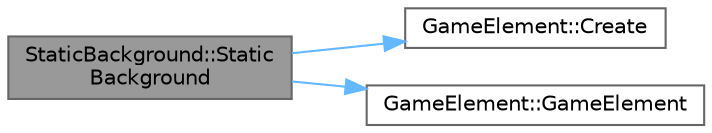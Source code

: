 digraph "StaticBackground::StaticBackground"
{
 // LATEX_PDF_SIZE
  bgcolor="transparent";
  edge [fontname=Helvetica,fontsize=10,labelfontname=Helvetica,labelfontsize=10];
  node [fontname=Helvetica,fontsize=10,shape=box,height=0.2,width=0.4];
  rankdir="LR";
  Node1 [id="Node000001",label="StaticBackground::Static\lBackground",height=0.2,width=0.4,color="gray40", fillcolor="grey60", style="filled", fontcolor="black",tooltip="Constructs a StaticBackground object with the specified image path."];
  Node1 -> Node2 [id="edge1_Node000001_Node000002",color="steelblue1",style="solid",tooltip=" "];
  Node2 [id="Node000002",label="GameElement::Create",height=0.2,width=0.4,color="grey40", fillcolor="white", style="filled",URL="$class_game_element.html#a40e85d6a5d8e911bec5b7358c1496354",tooltip="Creates the game element with the specified image."];
  Node1 -> Node3 [id="edge2_Node000001_Node000003",color="steelblue1",style="solid",tooltip=" "];
  Node3 [id="Node000003",label="GameElement::GameElement",height=0.2,width=0.4,color="grey40", fillcolor="white", style="filled",URL="$class_game_element.html#aaa745ed353bc4560ae9f4d7f4f544238",tooltip="Constructs a GameElement."];
}

